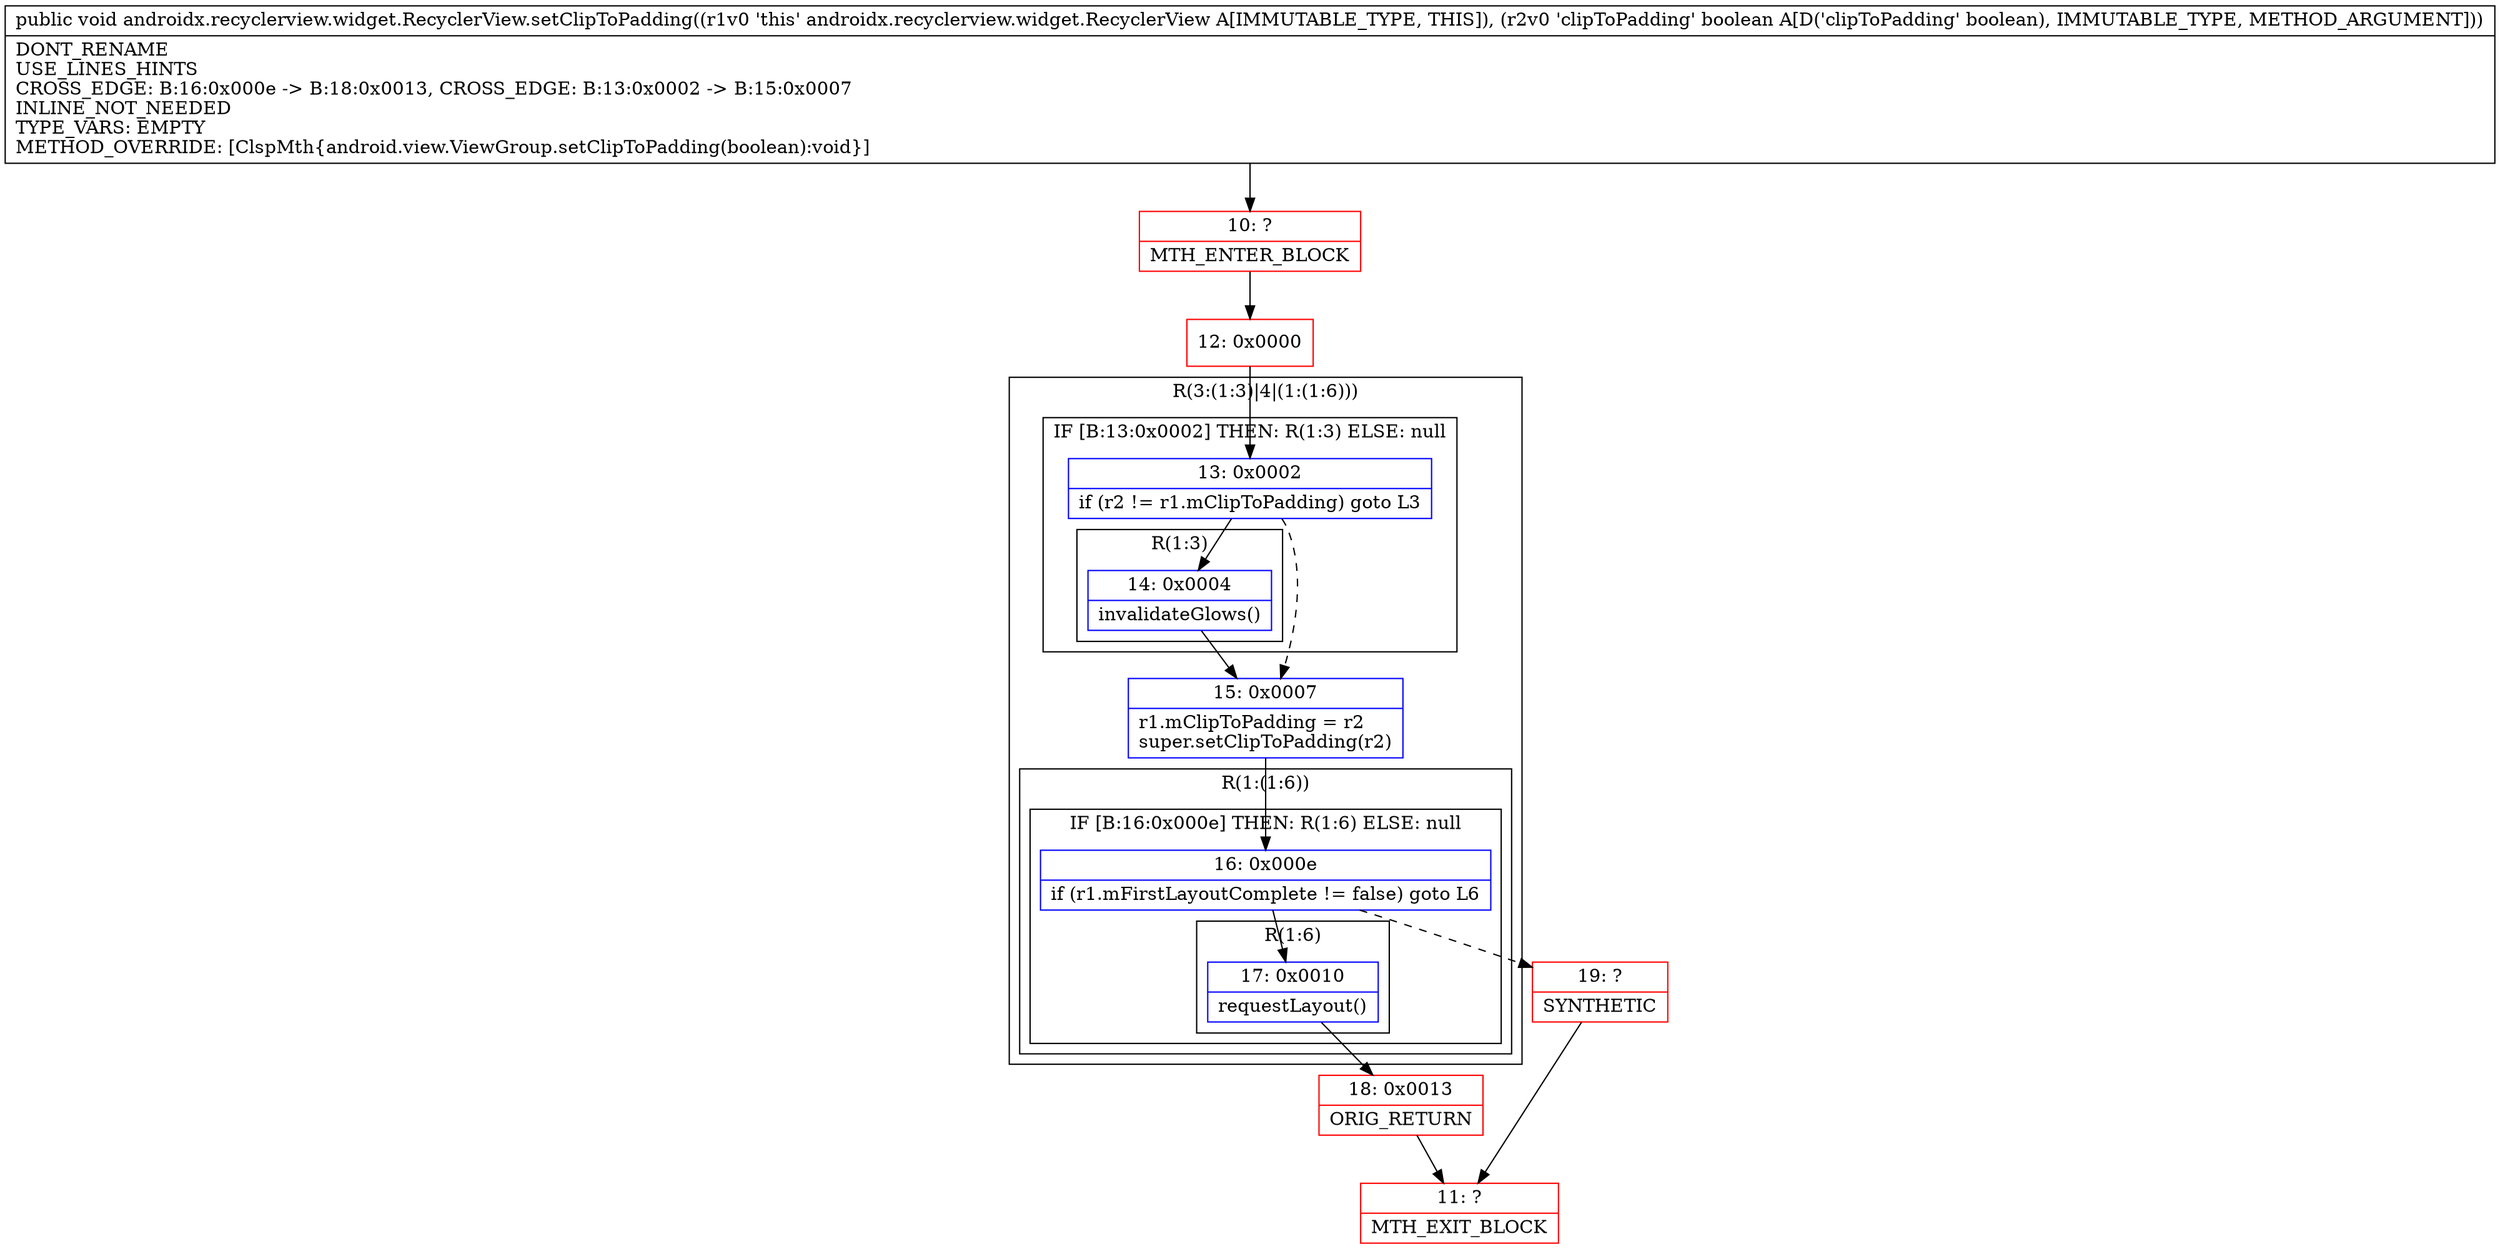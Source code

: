 digraph "CFG forandroidx.recyclerview.widget.RecyclerView.setClipToPadding(Z)V" {
subgraph cluster_Region_2057594400 {
label = "R(3:(1:3)|4|(1:(1:6)))";
node [shape=record,color=blue];
subgraph cluster_IfRegion_893208621 {
label = "IF [B:13:0x0002] THEN: R(1:3) ELSE: null";
node [shape=record,color=blue];
Node_13 [shape=record,label="{13\:\ 0x0002|if (r2 != r1.mClipToPadding) goto L3\l}"];
subgraph cluster_Region_117293884 {
label = "R(1:3)";
node [shape=record,color=blue];
Node_14 [shape=record,label="{14\:\ 0x0004|invalidateGlows()\l}"];
}
}
Node_15 [shape=record,label="{15\:\ 0x0007|r1.mClipToPadding = r2\lsuper.setClipToPadding(r2)\l}"];
subgraph cluster_Region_1568928767 {
label = "R(1:(1:6))";
node [shape=record,color=blue];
subgraph cluster_IfRegion_80681737 {
label = "IF [B:16:0x000e] THEN: R(1:6) ELSE: null";
node [shape=record,color=blue];
Node_16 [shape=record,label="{16\:\ 0x000e|if (r1.mFirstLayoutComplete != false) goto L6\l}"];
subgraph cluster_Region_1542211485 {
label = "R(1:6)";
node [shape=record,color=blue];
Node_17 [shape=record,label="{17\:\ 0x0010|requestLayout()\l}"];
}
}
}
}
Node_10 [shape=record,color=red,label="{10\:\ ?|MTH_ENTER_BLOCK\l}"];
Node_12 [shape=record,color=red,label="{12\:\ 0x0000}"];
Node_18 [shape=record,color=red,label="{18\:\ 0x0013|ORIG_RETURN\l}"];
Node_11 [shape=record,color=red,label="{11\:\ ?|MTH_EXIT_BLOCK\l}"];
Node_19 [shape=record,color=red,label="{19\:\ ?|SYNTHETIC\l}"];
MethodNode[shape=record,label="{public void androidx.recyclerview.widget.RecyclerView.setClipToPadding((r1v0 'this' androidx.recyclerview.widget.RecyclerView A[IMMUTABLE_TYPE, THIS]), (r2v0 'clipToPadding' boolean A[D('clipToPadding' boolean), IMMUTABLE_TYPE, METHOD_ARGUMENT]))  | DONT_RENAME\lUSE_LINES_HINTS\lCROSS_EDGE: B:16:0x000e \-\> B:18:0x0013, CROSS_EDGE: B:13:0x0002 \-\> B:15:0x0007\lINLINE_NOT_NEEDED\lTYPE_VARS: EMPTY\lMETHOD_OVERRIDE: [ClspMth\{android.view.ViewGroup.setClipToPadding(boolean):void\}]\l}"];
MethodNode -> Node_10;Node_13 -> Node_14;
Node_13 -> Node_15[style=dashed];
Node_14 -> Node_15;
Node_15 -> Node_16;
Node_16 -> Node_17;
Node_16 -> Node_19[style=dashed];
Node_17 -> Node_18;
Node_10 -> Node_12;
Node_12 -> Node_13;
Node_18 -> Node_11;
Node_19 -> Node_11;
}

